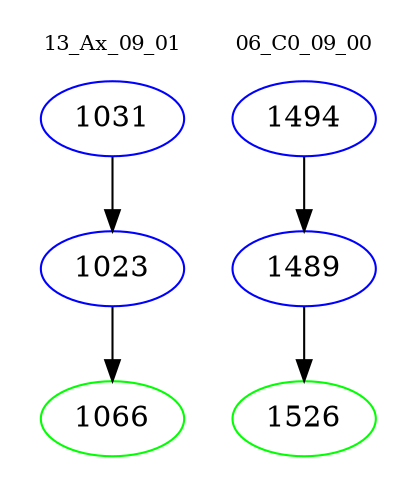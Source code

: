 digraph{
subgraph cluster_0 {
color = white
label = "13_Ax_09_01";
fontsize=10;
T0_1031 [label="1031", color="blue"]
T0_1031 -> T0_1023 [color="black"]
T0_1023 [label="1023", color="blue"]
T0_1023 -> T0_1066 [color="black"]
T0_1066 [label="1066", color="green"]
}
subgraph cluster_1 {
color = white
label = "06_C0_09_00";
fontsize=10;
T1_1494 [label="1494", color="blue"]
T1_1494 -> T1_1489 [color="black"]
T1_1489 [label="1489", color="blue"]
T1_1489 -> T1_1526 [color="black"]
T1_1526 [label="1526", color="green"]
}
}
